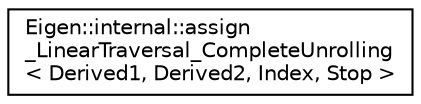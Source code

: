 digraph "Graphical Class Hierarchy"
{
  edge [fontname="Helvetica",fontsize="10",labelfontname="Helvetica",labelfontsize="10"];
  node [fontname="Helvetica",fontsize="10",shape=record];
  rankdir="LR";
  Node1 [label="Eigen::internal::assign\l_LinearTraversal_CompleteUnrolling\l\< Derived1, Derived2, Index, Stop \>",height=0.2,width=0.4,color="black", fillcolor="white", style="filled",URL="$struct_eigen_1_1internal_1_1assign___linear_traversal___complete_unrolling.html"];
}
